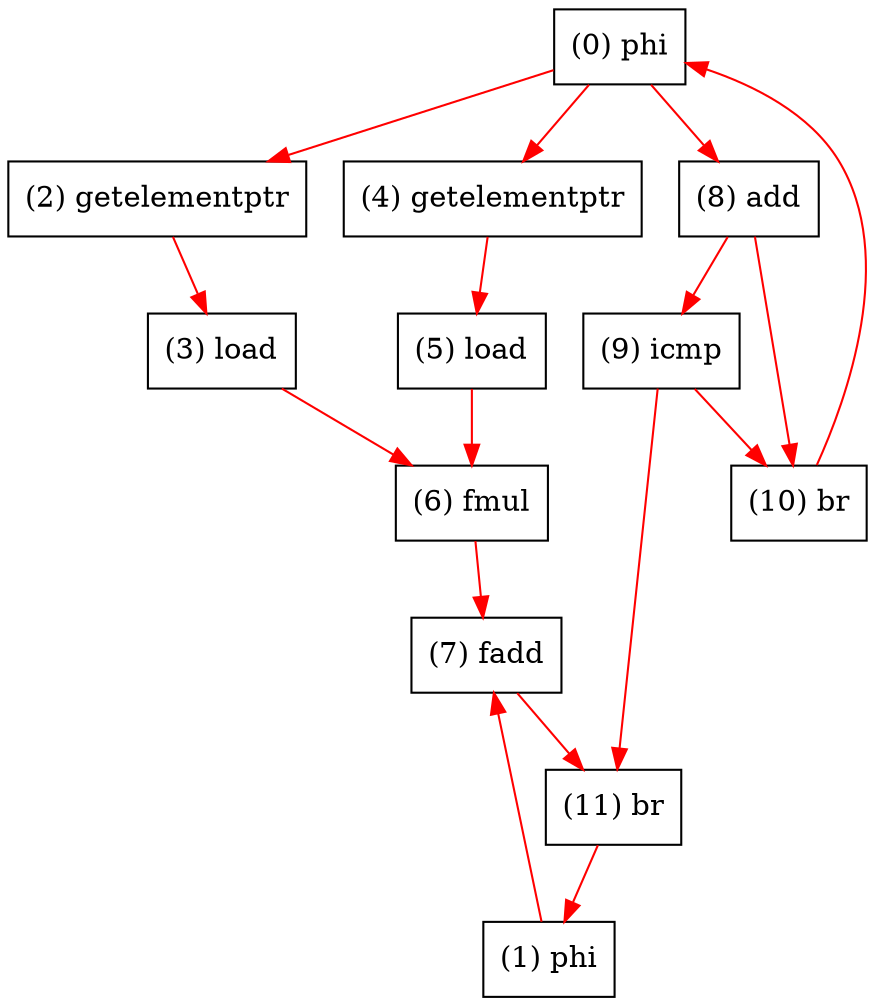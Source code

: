 digraph "DFG for'fir' function" {
	Node0phi[shape=record, label="(0) phi"];
	Node1phi[shape=record, label="(1) phi"];
	Node2getelementptr[shape=record, label="(2) getelementptr"];
	Node3load[shape=record, label="(3) load"];
	Node4getelementptr[shape=record, label="(4) getelementptr"];
	Node5load[shape=record, label="(5) load"];
	Node6fmul[shape=record, label="(6) fmul"];
	Node7fadd[shape=record, label="(7) fadd"];
	Node8add[shape=record, label="(8) add"];
	Node9icmp[shape=record, label="(9) icmp"];
	Node10br[shape=record, label="(10) br"];
	Node11br[shape=record, label="(11) br"];
edge [color=red]
	Node0phi -> Node2getelementptr
	Node2getelementptr -> Node3load
	Node0phi -> Node4getelementptr
	Node4getelementptr -> Node5load
	Node3load -> Node6fmul
	Node5load -> Node6fmul
	Node1phi -> Node7fadd
	Node6fmul -> Node7fadd
	Node0phi -> Node8add
	Node8add -> Node9icmp
	Node9icmp -> Node10br
	Node9icmp -> Node11br
	Node8add -> Node10br
	Node10br -> Node0phi
	Node7fadd -> Node11br
	Node11br -> Node1phi
}
